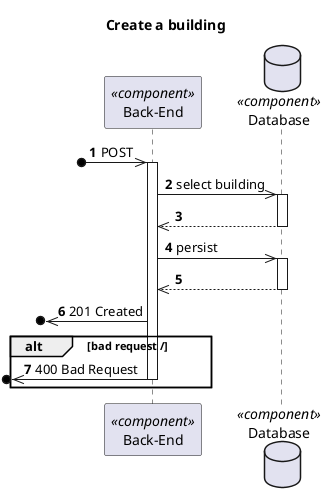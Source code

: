 @startuml Process View - Level 3

autonumber
skinparam packageStyle rect

title Create a building

participant "Back-End" as BE <<component>>
database "Database" as DB <<component>>

?o->> BE : POST

activate BE

BE ->> DB : select building
activate DB
DB -->> BE
deactivate DB

BE ->> DB : persist
activate DB
DB -->> BE
deactivate DB

?o<<- BE : 201 Created

alt bad request /
?o<<- BE : 400 Bad Request
deactivate BE
end

@enduml
